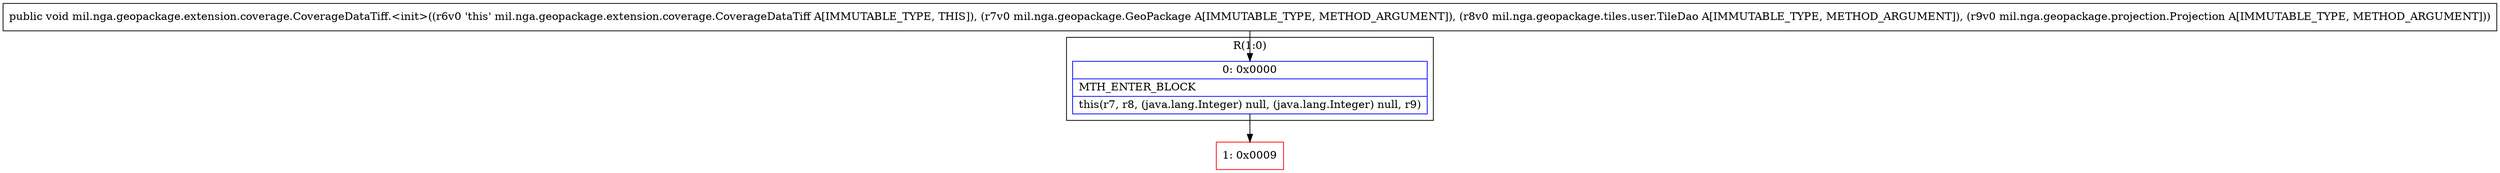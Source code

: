 digraph "CFG formil.nga.geopackage.extension.coverage.CoverageDataTiff.\<init\>(Lmil\/nga\/geopackage\/GeoPackage;Lmil\/nga\/geopackage\/tiles\/user\/TileDao;Lmil\/nga\/geopackage\/projection\/Projection;)V" {
subgraph cluster_Region_375318201 {
label = "R(1:0)";
node [shape=record,color=blue];
Node_0 [shape=record,label="{0\:\ 0x0000|MTH_ENTER_BLOCK\l|this(r7, r8, (java.lang.Integer) null, (java.lang.Integer) null, r9)\l}"];
}
Node_1 [shape=record,color=red,label="{1\:\ 0x0009}"];
MethodNode[shape=record,label="{public void mil.nga.geopackage.extension.coverage.CoverageDataTiff.\<init\>((r6v0 'this' mil.nga.geopackage.extension.coverage.CoverageDataTiff A[IMMUTABLE_TYPE, THIS]), (r7v0 mil.nga.geopackage.GeoPackage A[IMMUTABLE_TYPE, METHOD_ARGUMENT]), (r8v0 mil.nga.geopackage.tiles.user.TileDao A[IMMUTABLE_TYPE, METHOD_ARGUMENT]), (r9v0 mil.nga.geopackage.projection.Projection A[IMMUTABLE_TYPE, METHOD_ARGUMENT])) }"];
MethodNode -> Node_0;
Node_0 -> Node_1;
}

